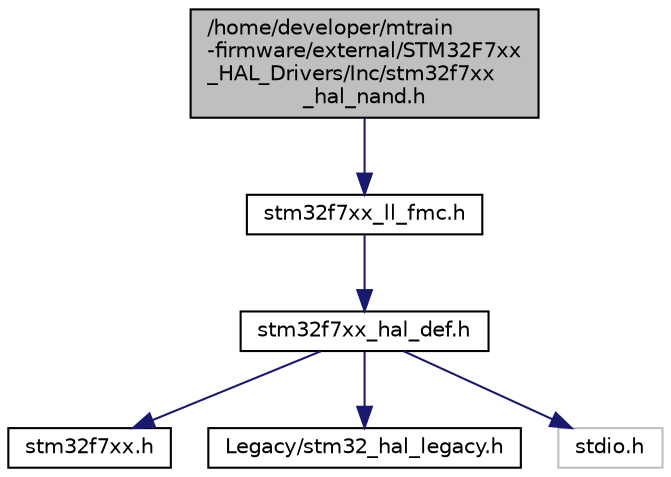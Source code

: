digraph "/home/developer/mtrain-firmware/external/STM32F7xx_HAL_Drivers/Inc/stm32f7xx_hal_nand.h"
{
  edge [fontname="Helvetica",fontsize="10",labelfontname="Helvetica",labelfontsize="10"];
  node [fontname="Helvetica",fontsize="10",shape=record];
  Node0 [label="/home/developer/mtrain\l-firmware/external/STM32F7xx\l_HAL_Drivers/Inc/stm32f7xx\l_hal_nand.h",height=0.2,width=0.4,color="black", fillcolor="grey75", style="filled", fontcolor="black"];
  Node0 -> Node1 [color="midnightblue",fontsize="10",style="solid",fontname="Helvetica"];
  Node1 [label="stm32f7xx_ll_fmc.h",height=0.2,width=0.4,color="black", fillcolor="white", style="filled",URL="$stm32f7xx__ll__fmc_8h.html",tooltip="Header file of FMC HAL module. "];
  Node1 -> Node2 [color="midnightblue",fontsize="10",style="solid",fontname="Helvetica"];
  Node2 [label="stm32f7xx_hal_def.h",height=0.2,width=0.4,color="black", fillcolor="white", style="filled",URL="$stm32f7xx__hal__def_8h.html",tooltip="This file contains HAL common defines, enumeration, macros and structures definitions. "];
  Node2 -> Node3 [color="midnightblue",fontsize="10",style="solid",fontname="Helvetica"];
  Node3 [label="stm32f7xx.h",height=0.2,width=0.4,color="black", fillcolor="white", style="filled",URL="$stm32f7xx_8h.html",tooltip="CMSIS STM32F7xx Device Peripheral Access Layer Header File. "];
  Node2 -> Node4 [color="midnightblue",fontsize="10",style="solid",fontname="Helvetica"];
  Node4 [label="Legacy/stm32_hal_legacy.h",height=0.2,width=0.4,color="black", fillcolor="white", style="filled",URL="$stm32__hal__legacy_8h.html",tooltip="This file contains aliases definition for the STM32Cube HAL constants macros and functions maintained..."];
  Node2 -> Node5 [color="midnightblue",fontsize="10",style="solid",fontname="Helvetica"];
  Node5 [label="stdio.h",height=0.2,width=0.4,color="grey75", fillcolor="white", style="filled"];
}
